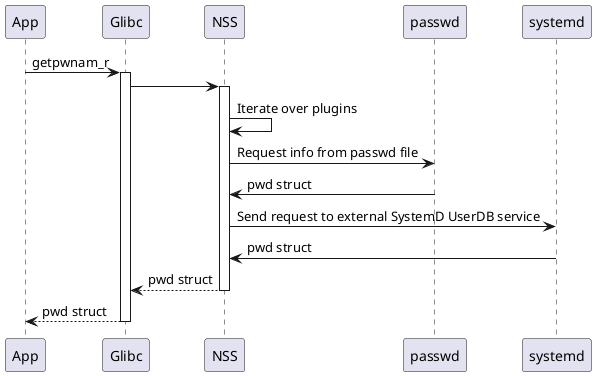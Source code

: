 @startuml

App -> Glibc : getpwnam_r
activate Glibc
Glibc -> NSS
activate NSS
NSS -> NSS : Iterate over plugins
NSS -> passwd : Request info from passwd file
passwd -> NSS : pwd struct
NSS -> systemd : Send request to external SystemD UserDB service
systemd -> NSS : pwd struct
return pwd struct
return pwd struct

@enduml